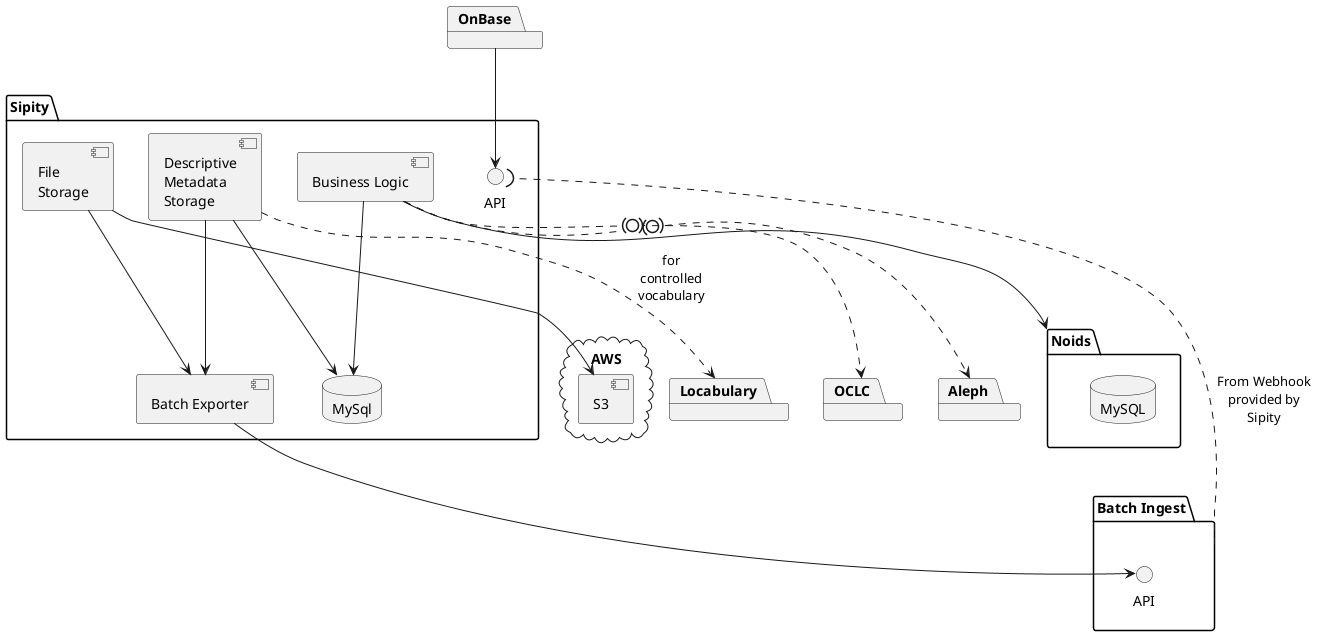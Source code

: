 # Render via PlantUML
# Generated via plantuml-preview (https://github.com/peele/plantuml-preview) in Atom
# package
# node
# folder
# frame
# cloud
# database
# interface
@startuml

package "Sipity" {
  component "File\nStorage" as SipityFS
  component "Descriptive\nMetadata\nStorage" as SipityDMS
  component "Batch Exporter" as SipityBE
  component "Business Logic" as SipityBL
  interface "API" as SipityAPI
  database "MySql"

}

package "Batch Ingest" as Batch {
  interface "API" as BatchAPI
}

package Noids {
  database MySQL as MySQLNoids
}

package OCLC
package Aleph

package OnBase

package Locabulary
SipityDMS ..> Locabulary : "for\ncontrolled\nvocabulary"

cloud "AWS" {
  component S3
}

SipityFS --> S3
SipityDMS --> MySql
SipityBE --> BatchAPI
SipityFS --> SipityBE
SipityDMS --> SipityBE
Batch ..( SipityAPI : "From Webhook\nprovided by\nSipity"
SipityBL --> MySql
SipityBL --> Noids
OnBase --> SipityAPI
SipityBL .(0).> Aleph
SipityBL .(0).> OCLC

@enduml
